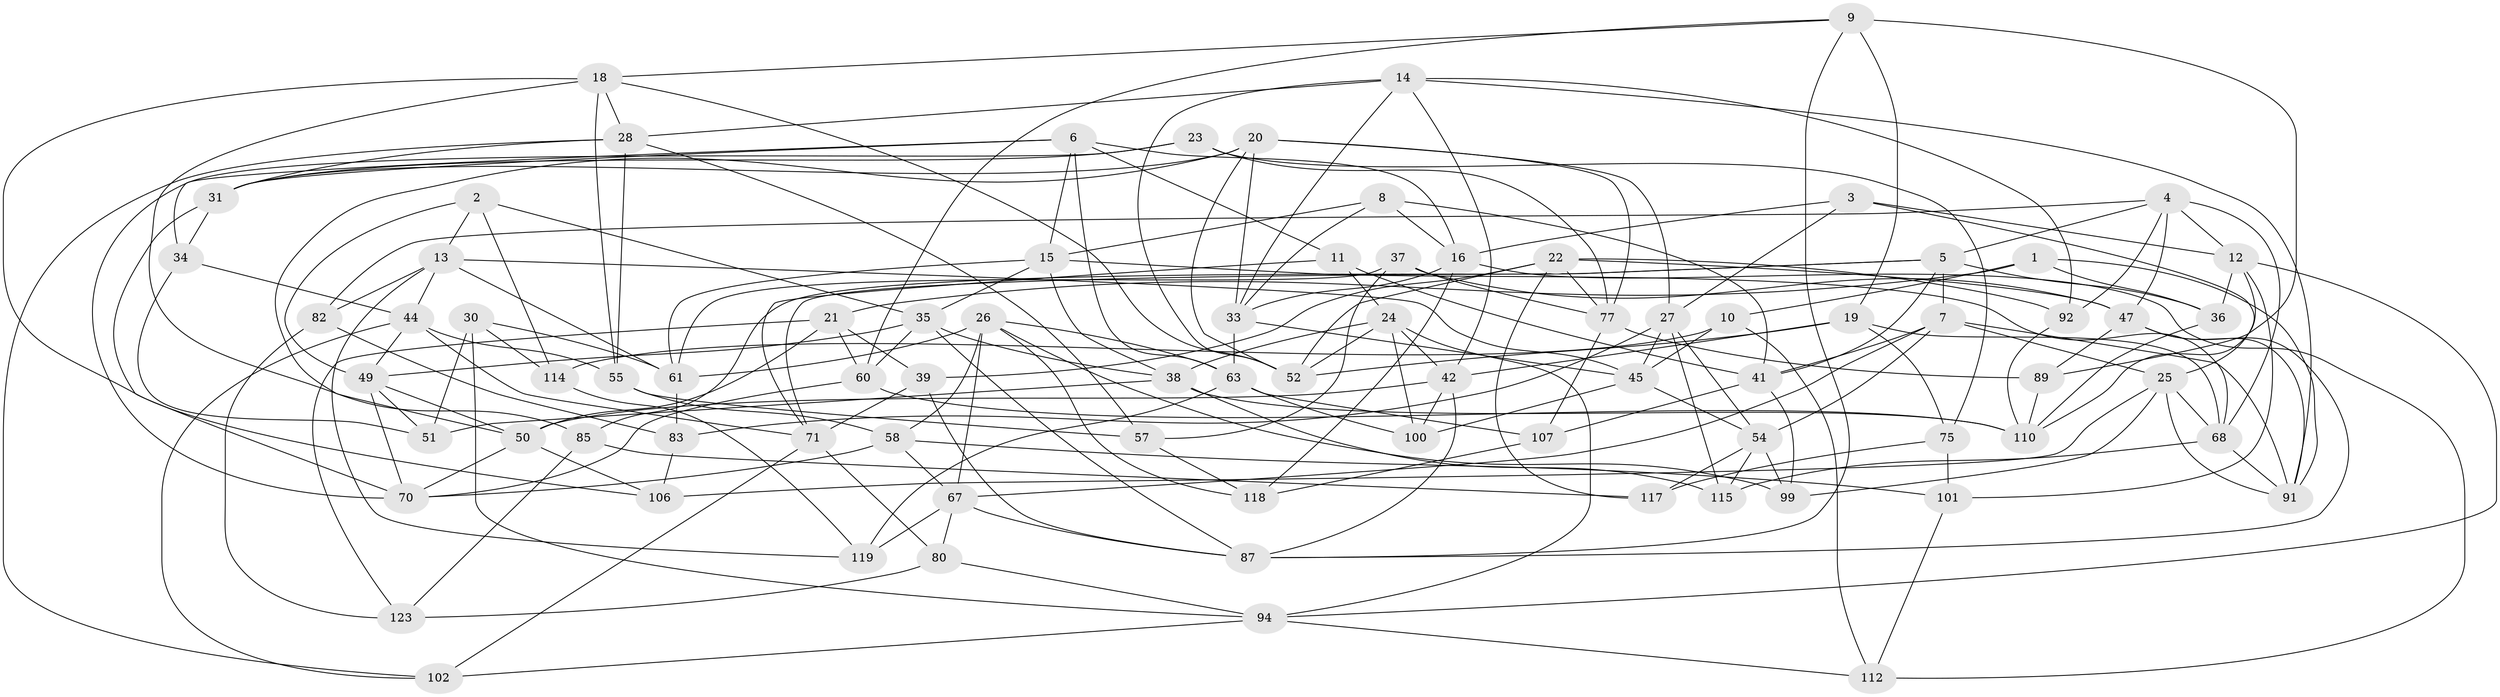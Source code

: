 // Generated by graph-tools (version 1.1) at 2025/52/02/27/25 19:52:27]
// undirected, 81 vertices, 206 edges
graph export_dot {
graph [start="1"]
  node [color=gray90,style=filled];
  1;
  2;
  3;
  4 [super="+59"];
  5 [super="+48"];
  6 [super="+53"];
  7 [super="+98"];
  8;
  9 [super="+88"];
  10;
  11;
  12 [super="+90"];
  13 [super="+17"];
  14 [super="+40"];
  15 [super="+126"];
  16 [super="+103"];
  18 [super="+120"];
  19 [super="+104"];
  20 [super="+65"];
  21 [super="+32"];
  22 [super="+111"];
  23;
  24 [super="+116"];
  25 [super="+43"];
  26 [super="+29"];
  27 [super="+122"];
  28 [super="+97"];
  30;
  31 [super="+66"];
  33 [super="+56"];
  34;
  35 [super="+74"];
  36;
  37;
  38 [super="+76"];
  39;
  41 [super="+95"];
  42 [super="+93"];
  44 [super="+46"];
  45 [super="+125"];
  47 [super="+81"];
  49 [super="+64"];
  50 [super="+84"];
  51;
  52 [super="+79"];
  54 [super="+62"];
  55 [super="+113"];
  57;
  58 [super="+78"];
  60 [super="+69"];
  61 [super="+86"];
  63 [super="+96"];
  67 [super="+124"];
  68 [super="+72"];
  70 [super="+73"];
  71 [super="+105"];
  75;
  77 [super="+109"];
  80;
  82;
  83;
  85;
  87 [super="+127"];
  89;
  91 [super="+128"];
  92;
  94 [super="+108"];
  99;
  100;
  101;
  102;
  106;
  107;
  110 [super="+121"];
  112;
  114;
  115;
  117;
  118;
  119;
  123;
  1 -- 36;
  1 -- 10;
  1 -- 21;
  1 -- 91;
  2 -- 114;
  2 -- 49;
  2 -- 13;
  2 -- 35;
  3 -- 16;
  3 -- 12;
  3 -- 27;
  3 -- 25;
  4 -- 12;
  4 -- 82;
  4 -- 5;
  4 -- 92;
  4 -- 47;
  4 -- 68;
  5 -- 36;
  5 -- 85;
  5 -- 41;
  5 -- 7;
  5 -- 71;
  6 -- 63;
  6 -- 31;
  6 -- 34;
  6 -- 16;
  6 -- 11;
  6 -- 15;
  7 -- 67;
  7 -- 91;
  7 -- 54;
  7 -- 41;
  7 -- 25;
  8 -- 33;
  8 -- 16;
  8 -- 15;
  8 -- 41;
  9 -- 89;
  9 -- 87;
  9 -- 18;
  9 -- 19 [weight=2];
  9 -- 60;
  10 -- 114;
  10 -- 112;
  10 -- 45;
  11 -- 24;
  11 -- 41;
  11 -- 71;
  12 -- 36;
  12 -- 110;
  12 -- 101;
  12 -- 94;
  13 -- 61;
  13 -- 82;
  13 -- 44;
  13 -- 45;
  13 -- 119;
  14 -- 33;
  14 -- 92;
  14 -- 52;
  14 -- 91;
  14 -- 28;
  14 -- 42;
  15 -- 35;
  15 -- 38;
  15 -- 68;
  15 -- 61;
  16 -- 33;
  16 -- 112;
  16 -- 118;
  18 -- 85;
  18 -- 106;
  18 -- 28;
  18 -- 52;
  18 -- 55;
  19 -- 75;
  19 -- 68;
  19 -- 42;
  19 -- 52;
  20 -- 77;
  20 -- 33;
  20 -- 31;
  20 -- 52;
  20 -- 27;
  20 -- 50;
  21 -- 39;
  21 -- 60 [weight=2];
  21 -- 50;
  21 -- 123;
  22 -- 39;
  22 -- 47;
  22 -- 77;
  22 -- 92;
  22 -- 117;
  22 -- 52;
  23 -- 70;
  23 -- 75;
  23 -- 77;
  23 -- 31;
  24 -- 52;
  24 -- 38;
  24 -- 42;
  24 -- 100;
  24 -- 94;
  25 -- 68;
  25 -- 99;
  25 -- 91;
  25 -- 106;
  26 -- 61;
  26 -- 118;
  26 -- 67;
  26 -- 99;
  26 -- 58;
  26 -- 63;
  27 -- 54;
  27 -- 45;
  27 -- 83;
  27 -- 115;
  28 -- 55;
  28 -- 57;
  28 -- 102;
  28 -- 31;
  30 -- 114;
  30 -- 61;
  30 -- 51;
  30 -- 94;
  31 -- 34;
  31 -- 70;
  33 -- 63;
  33 -- 45;
  34 -- 51;
  34 -- 44;
  35 -- 87;
  35 -- 60;
  35 -- 49;
  35 -- 38;
  36 -- 110;
  37 -- 57;
  37 -- 47;
  37 -- 77;
  37 -- 61;
  38 -- 51;
  38 -- 110;
  38 -- 115;
  39 -- 87;
  39 -- 71;
  41 -- 99;
  41 -- 107;
  42 -- 100;
  42 -- 87;
  42 -- 50;
  44 -- 102;
  44 -- 49;
  44 -- 55;
  44 -- 71;
  45 -- 54;
  45 -- 100;
  47 -- 87;
  47 -- 89;
  47 -- 91;
  49 -- 50;
  49 -- 51;
  49 -- 70;
  50 -- 106;
  50 -- 70;
  54 -- 99;
  54 -- 117;
  54 -- 115;
  55 -- 58 [weight=2];
  55 -- 57;
  57 -- 118;
  58 -- 101;
  58 -- 70;
  58 -- 67;
  60 -- 70;
  60 -- 110;
  61 -- 83;
  63 -- 119;
  63 -- 107;
  63 -- 100;
  67 -- 87;
  67 -- 80;
  67 -- 119;
  68 -- 115;
  68 -- 91;
  71 -- 80;
  71 -- 102;
  75 -- 101;
  75 -- 117;
  77 -- 89;
  77 -- 107;
  80 -- 94;
  80 -- 123;
  82 -- 123;
  82 -- 83;
  83 -- 106;
  85 -- 117;
  85 -- 123;
  89 -- 110;
  92 -- 110;
  94 -- 112;
  94 -- 102;
  101 -- 112;
  107 -- 118;
  114 -- 119;
}
